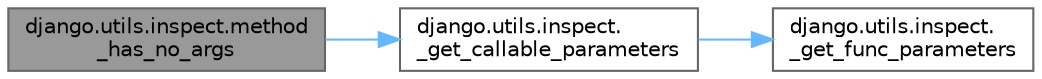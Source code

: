 digraph "django.utils.inspect.method_has_no_args"
{
 // LATEX_PDF_SIZE
  bgcolor="transparent";
  edge [fontname=Helvetica,fontsize=10,labelfontname=Helvetica,labelfontsize=10];
  node [fontname=Helvetica,fontsize=10,shape=box,height=0.2,width=0.4];
  rankdir="LR";
  Node1 [id="Node000001",label="django.utils.inspect.method\l_has_no_args",height=0.2,width=0.4,color="gray40", fillcolor="grey60", style="filled", fontcolor="black",tooltip=" "];
  Node1 -> Node2 [id="edge1_Node000001_Node000002",color="steelblue1",style="solid",tooltip=" "];
  Node2 [id="Node000002",label="django.utils.inspect.\l_get_callable_parameters",height=0.2,width=0.4,color="grey40", fillcolor="white", style="filled",URL="$namespacedjango_1_1utils_1_1inspect.html#a062ea2d7561c341c27556400f9341ad0",tooltip=" "];
  Node2 -> Node3 [id="edge2_Node000002_Node000003",color="steelblue1",style="solid",tooltip=" "];
  Node3 [id="Node000003",label="django.utils.inspect.\l_get_func_parameters",height=0.2,width=0.4,color="grey40", fillcolor="white", style="filled",URL="$namespacedjango_1_1utils_1_1inspect.html#a02a401e61fdcdd2888100a5d6d9117dd",tooltip=" "];
}
